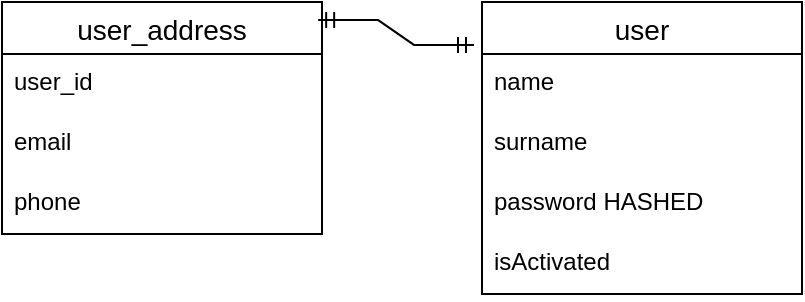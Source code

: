 <mxfile version="26.1.1">
  <diagram name="Страница — 1" id="Nl8gs_Nao2w_e9mOPVcV">
    <mxGraphModel dx="989" dy="514" grid="1" gridSize="10" guides="1" tooltips="1" connect="1" arrows="1" fold="1" page="1" pageScale="1" pageWidth="827" pageHeight="1169" math="0" shadow="0">
      <root>
        <mxCell id="0" />
        <mxCell id="1" parent="0" />
        <mxCell id="oCwtmW4wzwoGi9T9ATIL-1" value="user" style="swimlane;fontStyle=0;childLayout=stackLayout;horizontal=1;startSize=26;horizontalStack=0;resizeParent=1;resizeParentMax=0;resizeLast=0;collapsible=1;marginBottom=0;align=center;fontSize=14;" parent="1" vertex="1">
          <mxGeometry x="260" y="110" width="160" height="146" as="geometry" />
        </mxCell>
        <mxCell id="oCwtmW4wzwoGi9T9ATIL-2" value="name" style="text;strokeColor=none;fillColor=none;spacingLeft=4;spacingRight=4;overflow=hidden;rotatable=0;points=[[0,0.5],[1,0.5]];portConstraint=eastwest;fontSize=12;whiteSpace=wrap;html=1;" parent="oCwtmW4wzwoGi9T9ATIL-1" vertex="1">
          <mxGeometry y="26" width="160" height="30" as="geometry" />
        </mxCell>
        <mxCell id="oCwtmW4wzwoGi9T9ATIL-3" value="surname" style="text;strokeColor=none;fillColor=none;spacingLeft=4;spacingRight=4;overflow=hidden;rotatable=0;points=[[0,0.5],[1,0.5]];portConstraint=eastwest;fontSize=12;whiteSpace=wrap;html=1;" parent="oCwtmW4wzwoGi9T9ATIL-1" vertex="1">
          <mxGeometry y="56" width="160" height="30" as="geometry" />
        </mxCell>
        <mxCell id="oCwtmW4wzwoGi9T9ATIL-4" value="password HASHED" style="text;strokeColor=none;fillColor=none;spacingLeft=4;spacingRight=4;overflow=hidden;rotatable=0;points=[[0,0.5],[1,0.5]];portConstraint=eastwest;fontSize=12;whiteSpace=wrap;html=1;" parent="oCwtmW4wzwoGi9T9ATIL-1" vertex="1">
          <mxGeometry y="86" width="160" height="30" as="geometry" />
        </mxCell>
        <mxCell id="oCwtmW4wzwoGi9T9ATIL-10" value="isActivated" style="text;strokeColor=none;fillColor=none;spacingLeft=4;spacingRight=4;overflow=hidden;rotatable=0;points=[[0,0.5],[1,0.5]];portConstraint=eastwest;fontSize=12;whiteSpace=wrap;html=1;" parent="oCwtmW4wzwoGi9T9ATIL-1" vertex="1">
          <mxGeometry y="116" width="160" height="30" as="geometry" />
        </mxCell>
        <mxCell id="oCwtmW4wzwoGi9T9ATIL-5" value="user_address" style="swimlane;fontStyle=0;childLayout=stackLayout;horizontal=1;startSize=26;horizontalStack=0;resizeParent=1;resizeParentMax=0;resizeLast=0;collapsible=1;marginBottom=0;align=center;fontSize=14;" parent="1" vertex="1">
          <mxGeometry x="20" y="110" width="160" height="116" as="geometry" />
        </mxCell>
        <mxCell id="oCwtmW4wzwoGi9T9ATIL-8" value="user_id" style="text;strokeColor=none;fillColor=none;spacingLeft=4;spacingRight=4;overflow=hidden;rotatable=0;points=[[0,0.5],[1,0.5]];portConstraint=eastwest;fontSize=12;whiteSpace=wrap;html=1;" parent="oCwtmW4wzwoGi9T9ATIL-5" vertex="1">
          <mxGeometry y="26" width="160" height="30" as="geometry" />
        </mxCell>
        <mxCell id="oCwtmW4wzwoGi9T9ATIL-6" value="email" style="text;strokeColor=none;fillColor=none;spacingLeft=4;spacingRight=4;overflow=hidden;rotatable=0;points=[[0,0.5],[1,0.5]];portConstraint=eastwest;fontSize=12;whiteSpace=wrap;html=1;" parent="oCwtmW4wzwoGi9T9ATIL-5" vertex="1">
          <mxGeometry y="56" width="160" height="30" as="geometry" />
        </mxCell>
        <mxCell id="oCwtmW4wzwoGi9T9ATIL-7" value="phone" style="text;strokeColor=none;fillColor=none;spacingLeft=4;spacingRight=4;overflow=hidden;rotatable=0;points=[[0,0.5],[1,0.5]];portConstraint=eastwest;fontSize=12;whiteSpace=wrap;html=1;" parent="oCwtmW4wzwoGi9T9ATIL-5" vertex="1">
          <mxGeometry y="86" width="160" height="30" as="geometry" />
        </mxCell>
        <mxCell id="oCwtmW4wzwoGi9T9ATIL-9" value="" style="edgeStyle=entityRelationEdgeStyle;fontSize=12;html=1;endArrow=ERmandOne;startArrow=ERmandOne;rounded=0;entryX=-0.025;entryY=0.147;entryDx=0;entryDy=0;entryPerimeter=0;exitX=0.988;exitY=0.078;exitDx=0;exitDy=0;exitPerimeter=0;" parent="1" source="oCwtmW4wzwoGi9T9ATIL-5" target="oCwtmW4wzwoGi9T9ATIL-1" edge="1">
          <mxGeometry width="100" height="100" relative="1" as="geometry">
            <mxPoint x="240" y="250" as="sourcePoint" />
            <mxPoint x="340" y="150" as="targetPoint" />
          </mxGeometry>
        </mxCell>
      </root>
    </mxGraphModel>
  </diagram>
</mxfile>
